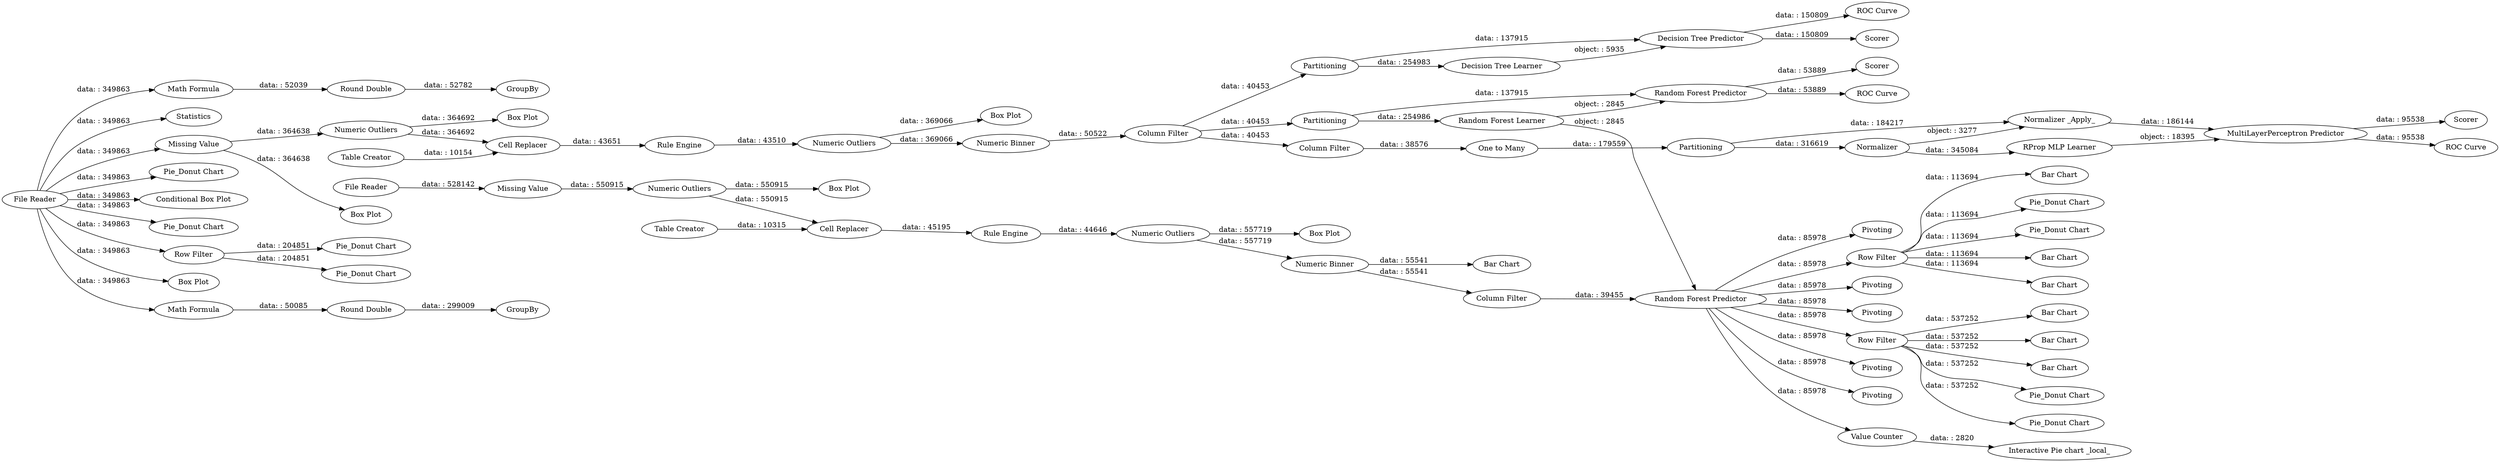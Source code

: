 digraph {
	"-6546770922498402714_21" [label=GroupBy]
	"-6546770922498402714_96" [label="Bar Chart"]
	"-6546770922498402714_29" [label="Pie_Donut Chart"]
	"-6546770922498402714_39" [label=Statistics]
	"-6546770922498402714_40" [label="Missing Value"]
	"-6546770922498402714_97" [label="Numeric Outliers"]
	"-6546770922498402714_122" [label="Pie_Donut Chart"]
	"-6546770922498402714_110" [label="Bar Chart"]
	"-6546770922498402714_45" [label="Cell Replacer"]
	"-6546770922498402714_18" [label="Round Double"]
	"-6546770922498402714_74" [label="Normalizer _Apply_"]
	"-6546770922498402714_126" [label=Pivoting]
	"-6546770922498402714_55" [label="Numeric Binner"]
	"-6546770922498402714_82" [label="Random Forest Predictor"]
	"-6546770922498402714_87" [label="Column Filter"]
	"-6546770922498402714_109" [label="Interactive Pie chart _local_"]
	"-6546770922498402714_81" [label="Random Forest Learner"]
	"-6546770922498402714_93" [label="Column Filter"]
	"-6546770922498402714_92" [label="Rule Engine"]
	"-6546770922498402714_118" [label="Bar Chart"]
	"-6546770922498402714_2" [label="Pie_Donut Chart"]
	"-6546770922498402714_90" [label="Table Creator"]
	"-6546770922498402714_98" [label="Numeric Binner"]
	"-6546770922498402714_100" [label="Missing Value"]
	"-6546770922498402714_64" [label=Partitioning]
	"-6546770922498402714_86" [label=Scorer]
	"-6546770922498402714_89" [label="Box Plot"]
	"-6546770922498402714_66" [label="Decision Tree Predictor"]
	"-6546770922498402714_99" [label="Box Plot"]
	"-6546770922498402714_22" [label=GroupBy]
	"-6546770922498402714_101" [label="Numeric Outliers"]
	"-6546770922498402714_129" [label="Value Counter"]
	"-6546770922498402714_88" [label="One to Many"]
	"-6546770922498402714_63" [label="Conditional Box Plot"]
	"-6546770922498402714_94" [label="Cell Replacer"]
	"-6546770922498402714_121" [label="Bar Chart"]
	"-6546770922498402714_112" [label="Pie_Donut Chart"]
	"-6546770922498402714_119" [label="Bar Chart"]
	"-6546770922498402714_71" [label=Partitioning]
	"-6546770922498402714_60" [label="Box Plot"]
	"-6546770922498402714_28" [label="Pie_Donut Chart"]
	"-6546770922498402714_59" [label="Box Plot"]
	"-6546770922498402714_1" [label="File Reader"]
	"-6546770922498402714_124" [label=Pivoting]
	"-6546770922498402714_58" [label="Numeric Outliers"]
	"-6546770922498402714_56" [label="Table Creator"]
	"-6546770922498402714_135" [label="Box Plot"]
	"-6546770922498402714_73" [label=Normalizer]
	"-6546770922498402714_75" [label="RProp MLP Learner"]
	"-6546770922498402714_114" [label="Row Filter"]
	"-6546770922498402714_117" [label="Pie_Donut Chart"]
	"-6546770922498402714_78" [label=Scorer]
	"-6546770922498402714_27" [label="Row Filter"]
	"-6546770922498402714_5" [label="Math Formula"]
	"-6546770922498402714_23" [label="Round Double"]
	"-6546770922498402714_51" [label="Numeric Outliers"]
	"-6546770922498402714_79" [label=Partitioning]
	"-6546770922498402714_127" [label=Pivoting]
	"-6546770922498402714_69" [label="ROC Curve"]
	"-6546770922498402714_76" [label="MultiLayerPerceptron Predictor"]
	"-6546770922498402714_123" [label="Bar Chart"]
	"-6546770922498402714_125" [label=Pivoting]
	"-6546770922498402714_65" [label="Decision Tree Learner"]
	"-6546770922498402714_61" [label="Column Filter"]
	"-6546770922498402714_25" [label="Pie_Donut Chart"]
	"-6546770922498402714_115" [label="Row Filter"]
	"-6546770922498402714_103" [label="Random Forest Predictor"]
	"-6546770922498402714_120" [label="Pie_Donut Chart"]
	"-6546770922498402714_41" [label="Box Plot"]
	"-6546770922498402714_128" [label=Pivoting]
	"-6546770922498402714_107" [label="File Reader"]
	"-6546770922498402714_68" [label=Scorer]
	"-6546770922498402714_52" [label="Rule Engine"]
	"-6546770922498402714_84" [label="ROC Curve"]
	"-6546770922498402714_77" [label="ROC Curve"]
	"-6546770922498402714_116" [label="Bar Chart"]
	"-6546770922498402714_10" [label="Math Formula"]
	"-6546770922498402714_114" -> "-6546770922498402714_117" [label="data: : 113694"]
	"-6546770922498402714_103" -> "-6546770922498402714_115" [label="data: : 85978"]
	"-6546770922498402714_66" -> "-6546770922498402714_68" [label="data: : 150809"]
	"-6546770922498402714_114" -> "-6546770922498402714_112" [label="data: : 113694"]
	"-6546770922498402714_27" -> "-6546770922498402714_29" [label="data: : 204851"]
	"-6546770922498402714_52" -> "-6546770922498402714_51" [label="data: : 43510"]
	"-6546770922498402714_114" -> "-6546770922498402714_110" [label="data: : 113694"]
	"-6546770922498402714_82" -> "-6546770922498402714_84" [label="data: : 53889"]
	"-6546770922498402714_64" -> "-6546770922498402714_65" [label="data: : 254983"]
	"-6546770922498402714_71" -> "-6546770922498402714_74" [label="data: : 184217"]
	"-6546770922498402714_98" -> "-6546770922498402714_93" [label="data: : 55541"]
	"-6546770922498402714_98" -> "-6546770922498402714_96" [label="data: : 55541"]
	"-6546770922498402714_115" -> "-6546770922498402714_119" [label="data: : 537252"]
	"-6546770922498402714_23" -> "-6546770922498402714_22" [label="data: : 299009"]
	"-6546770922498402714_40" -> "-6546770922498402714_58" [label="data: : 364638"]
	"-6546770922498402714_61" -> "-6546770922498402714_64" [label="data: : 40453"]
	"-6546770922498402714_65" -> "-6546770922498402714_66" [label="object: : 5935"]
	"-6546770922498402714_1" -> "-6546770922498402714_41" [label="data: : 349863"]
	"-6546770922498402714_73" -> "-6546770922498402714_75" [label="data: : 345084"]
	"-6546770922498402714_55" -> "-6546770922498402714_61" [label="data: : 50522"]
	"-6546770922498402714_1" -> "-6546770922498402714_2" [label="data: : 349863"]
	"-6546770922498402714_76" -> "-6546770922498402714_78" [label="data: : 95538"]
	"-6546770922498402714_1" -> "-6546770922498402714_5" [label="data: : 349863"]
	"-6546770922498402714_103" -> "-6546770922498402714_114" [label="data: : 85978"]
	"-6546770922498402714_97" -> "-6546770922498402714_94" [label="data: : 550915"]
	"-6546770922498402714_27" -> "-6546770922498402714_25" [label="data: : 204851"]
	"-6546770922498402714_5" -> "-6546770922498402714_18" [label="data: : 52039"]
	"-6546770922498402714_18" -> "-6546770922498402714_21" [label="data: : 52782"]
	"-6546770922498402714_51" -> "-6546770922498402714_55" [label="data: : 369066"]
	"-6546770922498402714_81" -> "-6546770922498402714_103" [label="object: : 2845"]
	"-6546770922498402714_10" -> "-6546770922498402714_23" [label="data: : 50085"]
	"-6546770922498402714_81" -> "-6546770922498402714_82" [label="object: : 2845"]
	"-6546770922498402714_107" -> "-6546770922498402714_100" [label="data: : 528142"]
	"-6546770922498402714_103" -> "-6546770922498402714_126" [label="data: : 85978"]
	"-6546770922498402714_61" -> "-6546770922498402714_87" [label="data: : 40453"]
	"-6546770922498402714_103" -> "-6546770922498402714_127" [label="data: : 85978"]
	"-6546770922498402714_115" -> "-6546770922498402714_120" [label="data: : 537252"]
	"-6546770922498402714_79" -> "-6546770922498402714_82" [label="data: : 137915"]
	"-6546770922498402714_1" -> "-6546770922498402714_10" [label="data: : 349863"]
	"-6546770922498402714_101" -> "-6546770922498402714_99" [label="data: : 557719"]
	"-6546770922498402714_73" -> "-6546770922498402714_74" [label="object: : 3277"]
	"-6546770922498402714_100" -> "-6546770922498402714_97" [label="data: : 550915"]
	"-6546770922498402714_75" -> "-6546770922498402714_76" [label="object: : 18395"]
	"-6546770922498402714_76" -> "-6546770922498402714_77" [label="data: : 95538"]
	"-6546770922498402714_40" -> "-6546770922498402714_135" [label="data: : 364638"]
	"-6546770922498402714_115" -> "-6546770922498402714_122" [label="data: : 537252"]
	"-6546770922498402714_1" -> "-6546770922498402714_27" [label="data: : 349863"]
	"-6546770922498402714_1" -> "-6546770922498402714_63" [label="data: : 349863"]
	"-6546770922498402714_114" -> "-6546770922498402714_116" [label="data: : 113694"]
	"-6546770922498402714_87" -> "-6546770922498402714_88" [label="data: : 38576"]
	"-6546770922498402714_61" -> "-6546770922498402714_79" [label="data: : 40453"]
	"-6546770922498402714_90" -> "-6546770922498402714_94" [label="data: : 10315"]
	"-6546770922498402714_93" -> "-6546770922498402714_103" [label="data: : 39455"]
	"-6546770922498402714_79" -> "-6546770922498402714_81" [label="data: : 254986"]
	"-6546770922498402714_94" -> "-6546770922498402714_92" [label="data: : 45195"]
	"-6546770922498402714_129" -> "-6546770922498402714_109" [label="data: : 2820"]
	"-6546770922498402714_74" -> "-6546770922498402714_76" [label="data: : 186144"]
	"-6546770922498402714_82" -> "-6546770922498402714_86" [label="data: : 53889"]
	"-6546770922498402714_115" -> "-6546770922498402714_123" [label="data: : 537252"]
	"-6546770922498402714_92" -> "-6546770922498402714_101" [label="data: : 44646"]
	"-6546770922498402714_1" -> "-6546770922498402714_40" [label="data: : 349863"]
	"-6546770922498402714_71" -> "-6546770922498402714_73" [label="data: : 316619"]
	"-6546770922498402714_97" -> "-6546770922498402714_89" [label="data: : 550915"]
	"-6546770922498402714_58" -> "-6546770922498402714_59" [label="data: : 364692"]
	"-6546770922498402714_103" -> "-6546770922498402714_124" [label="data: : 85978"]
	"-6546770922498402714_56" -> "-6546770922498402714_45" [label="data: : 10154"]
	"-6546770922498402714_101" -> "-6546770922498402714_98" [label="data: : 557719"]
	"-6546770922498402714_114" -> "-6546770922498402714_118" [label="data: : 113694"]
	"-6546770922498402714_45" -> "-6546770922498402714_52" [label="data: : 43651"]
	"-6546770922498402714_58" -> "-6546770922498402714_45" [label="data: : 364692"]
	"-6546770922498402714_103" -> "-6546770922498402714_129" [label="data: : 85978"]
	"-6546770922498402714_103" -> "-6546770922498402714_125" [label="data: : 85978"]
	"-6546770922498402714_64" -> "-6546770922498402714_66" [label="data: : 137915"]
	"-6546770922498402714_51" -> "-6546770922498402714_60" [label="data: : 369066"]
	"-6546770922498402714_88" -> "-6546770922498402714_71" [label="data: : 179559"]
	"-6546770922498402714_115" -> "-6546770922498402714_121" [label="data: : 537252"]
	"-6546770922498402714_66" -> "-6546770922498402714_69" [label="data: : 150809"]
	"-6546770922498402714_1" -> "-6546770922498402714_39" [label="data: : 349863"]
	"-6546770922498402714_1" -> "-6546770922498402714_28" [label="data: : 349863"]
	"-6546770922498402714_103" -> "-6546770922498402714_128" [label="data: : 85978"]
	rankdir=LR
}

